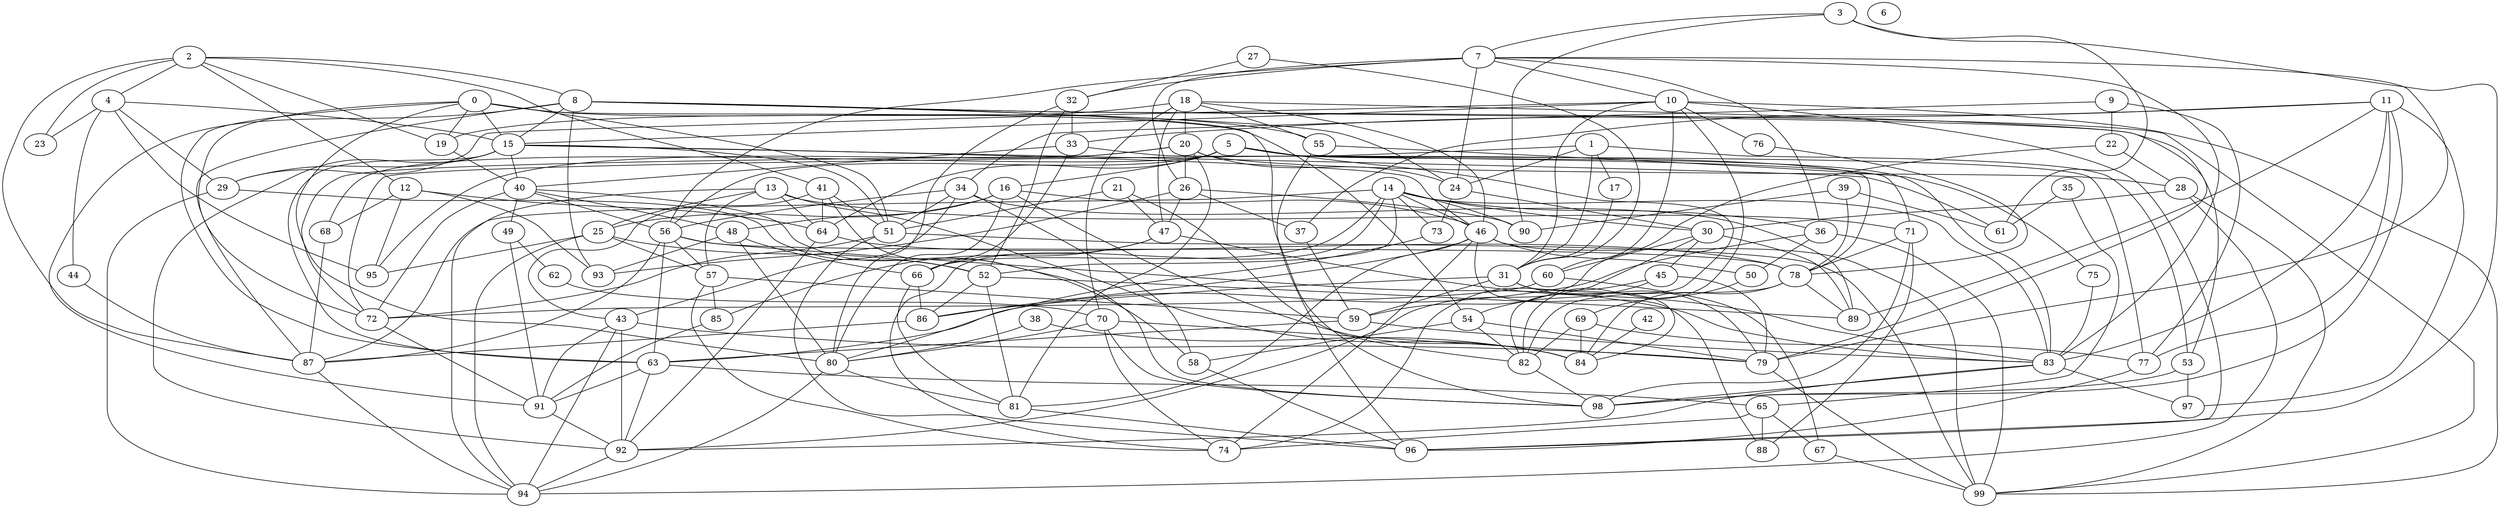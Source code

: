 strict graph "gnp_random_graph(100,0.06)" {
0;
1;
2;
3;
4;
5;
6;
7;
8;
9;
10;
11;
12;
13;
14;
15;
16;
17;
18;
19;
20;
21;
22;
23;
24;
25;
26;
27;
28;
29;
30;
31;
32;
33;
34;
35;
36;
37;
38;
39;
40;
41;
42;
43;
44;
45;
46;
47;
48;
49;
50;
51;
52;
53;
54;
55;
56;
57;
58;
59;
60;
61;
62;
63;
64;
65;
66;
67;
68;
69;
70;
71;
72;
73;
74;
75;
76;
77;
78;
79;
80;
81;
82;
83;
84;
85;
86;
87;
88;
89;
90;
91;
92;
93;
94;
95;
96;
97;
98;
99;
0 -- 19  [is_available=True, prob="0.93497213259"];
0 -- 72  [is_available=True, prob="0.270089782671"];
0 -- 15  [is_available=True, prob="0.8530518942"];
0 -- 80  [is_available=True, prob="0.638112912281"];
0 -- 51  [is_available=True, prob="0.134476044406"];
0 -- 54  [is_available=True, prob="0.197486885678"];
0 -- 55  [is_available=True, prob="0.807500961774"];
0 -- 63  [is_available=True, prob="0.90342831108"];
1 -- 24  [is_available=True, prob="0.587540413444"];
1 -- 17  [is_available=True, prob="0.589172116662"];
1 -- 53  [is_available=True, prob="0.213584049158"];
1 -- 72  [is_available=True, prob="0.440361883043"];
1 -- 31  [is_available=True, prob="0.133141677916"];
2 -- 4  [is_available=True, prob="0.105612315634"];
2 -- 8  [is_available=True, prob="1.0"];
2 -- 41  [is_available=True, prob="0.20582779993"];
2 -- 87  [is_available=True, prob="0.277486539506"];
2 -- 12  [is_available=True, prob="0.943553169892"];
2 -- 19  [is_available=True, prob="0.972643929235"];
2 -- 23  [is_available=True, prob="0.996791785272"];
3 -- 96  [is_available=True, prob="0.354550412439"];
3 -- 90  [is_available=True, prob="1.0"];
3 -- 61  [is_available=True, prob="0.523956484127"];
3 -- 7  [is_available=True, prob="0.89636200578"];
4 -- 44  [is_available=True, prob="0.648291786617"];
4 -- 15  [is_available=True, prob="0.797113359373"];
4 -- 23  [is_available=True, prob="1.0"];
4 -- 29  [is_available=True, prob="0.575533516509"];
4 -- 95  [is_available=True, prob="0.966735909723"];
5 -- 64  [is_available=True, prob="0.821525799272"];
5 -- 68  [is_available=True, prob="0.395278531257"];
5 -- 71  [is_available=True, prob="0.399696079739"];
5 -- 77  [is_available=True, prob="1.0"];
5 -- 16  [is_available=True, prob="1.0"];
5 -- 82  [is_available=True, prob="0.266304075634"];
5 -- 83  [is_available=True, prob="0.911502664949"];
5 -- 56  [is_available=True, prob="0.82777685278"];
7 -- 32  [is_available=True, prob="1.0"];
7 -- 36  [is_available=True, prob="0.972547089294"];
7 -- 10  [is_available=True, prob="0.413894713183"];
7 -- 79  [is_available=True, prob="0.771968724633"];
7 -- 56  [is_available=True, prob="1.0"];
7 -- 83  [is_available=True, prob="0.450085631156"];
7 -- 24  [is_available=True, prob="0.14964437565"];
7 -- 26  [is_available=True, prob="0.743426520789"];
8 -- 99  [is_available=True, prob="0.188442330984"];
8 -- 98  [is_available=True, prob="0.772147055567"];
8 -- 15  [is_available=True, prob="0.930638755137"];
8 -- 53  [is_available=True, prob="0.333356761995"];
8 -- 87  [is_available=True, prob="0.0675716265181"];
8 -- 24  [is_available=True, prob="0.440257694313"];
8 -- 91  [is_available=True, prob="0.810605134104"];
8 -- 93  [is_available=True, prob="0.378293537197"];
9 -- 34  [is_available=True, prob="0.248303368838"];
9 -- 77  [is_available=True, prob="0.129785118704"];
9 -- 22  [is_available=True, prob="0.544655543397"];
10 -- 96  [is_available=True, prob="0.876026150764"];
10 -- 99  [is_available=True, prob="0.220531121705"];
10 -- 76  [is_available=True, prob="0.567609039037"];
10 -- 15  [is_available=True, prob="0.896358012038"];
10 -- 82  [is_available=True, prob="0.629280196064"];
10 -- 60  [is_available=True, prob="0.220720337396"];
10 -- 29  [is_available=True, prob="1.0"];
10 -- 31  [is_available=True, prob="1.0"];
11 -- 33  [is_available=True, prob="1.0"];
11 -- 98  [is_available=True, prob="0.53696928999"];
11 -- 37  [is_available=True, prob="0.834405999035"];
11 -- 97  [is_available=True, prob="0.198129561528"];
11 -- 77  [is_available=True, prob="1.0"];
11 -- 83  [is_available=True, prob="1.0"];
11 -- 89  [is_available=True, prob="0.854755852098"];
12 -- 64  [is_available=True, prob="0.659559785389"];
12 -- 68  [is_available=True, prob="0.833110753782"];
12 -- 93  [is_available=True, prob="0.681375357897"];
12 -- 95  [is_available=True, prob="0.407092196082"];
13 -- 64  [is_available=True, prob="0.989682616185"];
13 -- 71  [is_available=True, prob="1.0"];
13 -- 84  [is_available=True, prob="0.854579409283"];
13 -- 57  [is_available=True, prob="0.936595640129"];
13 -- 25  [is_available=True, prob="0.636963909025"];
13 -- 94  [is_available=True, prob="0.333633946187"];
14 -- 66  [is_available=True, prob="0.259104216641"];
14 -- 36  [is_available=True, prob="0.929669131043"];
14 -- 73  [is_available=True, prob="0.448069618074"];
14 -- 74  [is_available=True, prob="0.87355482602"];
14 -- 46  [is_available=True, prob="0.516454809981"];
14 -- 83  [is_available=True, prob="0.0959795715965"];
14 -- 52  [is_available=True, prob="0.974667572694"];
14 -- 87  [is_available=True, prob="0.660728116545"];
14 -- 90  [is_available=True, prob="1.0"];
14 -- 30  [is_available=True, prob="0.0221049794256"];
15 -- 46  [is_available=True, prob="0.802855880311"];
15 -- 61  [is_available=True, prob="0.464178084286"];
15 -- 40  [is_available=True, prob="0.59935259661"];
15 -- 51  [is_available=True, prob="0.139346997189"];
15 -- 92  [is_available=True, prob="1.0"];
15 -- 29  [is_available=True, prob="1.0"];
15 -- 63  [is_available=True, prob="0.779912460578"];
16 -- 80  [is_available=True, prob="0.203732247373"];
16 -- 46  [is_available=True, prob="0.244022773435"];
16 -- 48  [is_available=True, prob="0.0648786130747"];
16 -- 84  [is_available=True, prob="0.737280674722"];
16 -- 25  [is_available=True, prob="1.0"];
17 -- 31  [is_available=True, prob="1.0"];
18 -- 70  [is_available=True, prob="1.0"];
18 -- 46  [is_available=True, prob="0.61998298403"];
18 -- 47  [is_available=True, prob="0.2191466817"];
18 -- 19  [is_available=True, prob="0.445294506616"];
18 -- 20  [is_available=True, prob="0.650450052631"];
18 -- 55  [is_available=True, prob="0.052282243119"];
18 -- 79  [is_available=True, prob="1.0"];
19 -- 40  [is_available=True, prob="0.774745044239"];
20 -- 72  [is_available=True, prob="0.666070908729"];
20 -- 81  [is_available=True, prob="0.362013803494"];
20 -- 24  [is_available=True, prob="1.0"];
20 -- 26  [is_available=True, prob="0.782079821975"];
20 -- 28  [is_available=True, prob="0.153119150608"];
20 -- 95  [is_available=True, prob="0.193303248714"];
21 -- 82  [is_available=True, prob="0.909398631109"];
21 -- 51  [is_available=True, prob="0.360592960499"];
21 -- 47  [is_available=True, prob="1.0"];
22 -- 59  [is_available=True, prob="0.875948253164"];
22 -- 28  [is_available=True, prob="0.8122492341"];
24 -- 73  [is_available=True, prob="0.583761603751"];
24 -- 30  [is_available=True, prob="0.479173237732"];
25 -- 52  [is_available=True, prob="0.444591653368"];
25 -- 57  [is_available=True, prob="0.259111648063"];
25 -- 94  [is_available=True, prob="0.775548978915"];
25 -- 95  [is_available=True, prob="0.549606595434"];
26 -- 37  [is_available=True, prob="0.347628073492"];
26 -- 47  [is_available=True, prob="0.810375800905"];
26 -- 90  [is_available=True, prob="0.0701658209428"];
26 -- 93  [is_available=True, prob="0.469680085798"];
27 -- 32  [is_available=True, prob="0.603649727916"];
27 -- 31  [is_available=True, prob="0.9118474876"];
28 -- 94  [is_available=True, prob="1.0"];
28 -- 99  [is_available=True, prob="1.0"];
28 -- 30  [is_available=True, prob="0.892834830178"];
29 -- 52  [is_available=True, prob="0.3125447369"];
29 -- 94  [is_available=True, prob="1.0"];
30 -- 45  [is_available=True, prob="0.351189523339"];
30 -- 92  [is_available=True, prob="1.0"];
30 -- 89  [is_available=True, prob="0.217392166284"];
30 -- 60  [is_available=True, prob="0.945360386643"];
31 -- 59  [is_available=True, prob="1.0"];
31 -- 79  [is_available=True, prob="0.582097001513"];
31 -- 84  [is_available=True, prob="0.308997620153"];
31 -- 86  [is_available=True, prob="0.532357510888"];
32 -- 80  [is_available=True, prob="0.597482970978"];
32 -- 33  [is_available=True, prob="1.0"];
32 -- 52  [is_available=True, prob="1.0"];
33 -- 40  [is_available=True, prob="0.658427015527"];
33 -- 66  [is_available=True, prob="0.819649233257"];
33 -- 78  [is_available=True, prob="0.488601293373"];
34 -- 43  [is_available=True, prob="0.435982513433"];
34 -- 51  [is_available=True, prob="1.0"];
34 -- 56  [is_available=True, prob="0.543686131767"];
34 -- 89  [is_available=True, prob="0.824515002216"];
34 -- 58  [is_available=True, prob="0.738502571436"];
35 -- 65  [is_available=True, prob="1.0"];
35 -- 61  [is_available=True, prob="0.499047412932"];
36 -- 99  [is_available=True, prob="0.905694059056"];
36 -- 50  [is_available=True, prob="0.139658170825"];
36 -- 63  [is_available=True, prob="0.125551025699"];
37 -- 59  [is_available=True, prob="0.713268212846"];
38 -- 80  [is_available=True, prob="0.194161351714"];
38 -- 84  [is_available=True, prob="1.0"];
39 -- 90  [is_available=True, prob="0.662582361785"];
39 -- 61  [is_available=True, prob="0.759377047267"];
39 -- 78  [is_available=True, prob="0.701270904322"];
40 -- 72  [is_available=True, prob="0.0814594950576"];
40 -- 48  [is_available=True, prob="0.815403927947"];
40 -- 49  [is_available=True, prob="1.0"];
40 -- 56  [is_available=True, prob="0.748583414688"];
40 -- 58  [is_available=True, prob="0.139316529349"];
41 -- 64  [is_available=True, prob="0.36445128246"];
41 -- 51  [is_available=True, prob="0.776998488775"];
41 -- 43  [is_available=True, prob="0.286653486047"];
41 -- 98  [is_available=True, prob="1.0"];
42 -- 84  [is_available=True, prob="1.0"];
43 -- 79  [is_available=True, prob="0.154327638618"];
43 -- 91  [is_available=True, prob="0.701052626668"];
43 -- 92  [is_available=True, prob="0.424302216991"];
43 -- 94  [is_available=True, prob="0.600978730842"];
44 -- 87  [is_available=True, prob="0.777515325674"];
45 -- 74  [is_available=True, prob="0.706270507365"];
45 -- 54  [is_available=True, prob="0.18421104748"];
45 -- 79  [is_available=True, prob="1.0"];
46 -- 99  [is_available=True, prob="0.433036542506"];
46 -- 74  [is_available=True, prob="0.952511914348"];
46 -- 50  [is_available=True, prob="0.335748839946"];
46 -- 81  [is_available=True, prob="0.376257445601"];
46 -- 86  [is_available=True, prob="1.0"];
46 -- 88  [is_available=True, prob="1.0"];
47 -- 66  [is_available=True, prob="1.0"];
47 -- 83  [is_available=True, prob="0.0320263639796"];
47 -- 85  [is_available=True, prob="1.0"];
48 -- 66  [is_available=True, prob="0.805507258941"];
48 -- 93  [is_available=True, prob="0.663421669286"];
48 -- 80  [is_available=True, prob="0.641956040993"];
49 -- 91  [is_available=True, prob="0.255637988261"];
49 -- 62  [is_available=True, prob="1.0"];
50 -- 69  [is_available=True, prob="1.0"];
51 -- 96  [is_available=True, prob="0.907928004144"];
51 -- 99  [is_available=True, prob="1.0"];
51 -- 72  [is_available=True, prob="0.210945665019"];
52 -- 81  [is_available=True, prob="0.984358892853"];
52 -- 86  [is_available=True, prob="0.570321010728"];
52 -- 89  [is_available=True, prob="0.327396498445"];
53 -- 98  [is_available=True, prob="0.775091923479"];
53 -- 97  [is_available=True, prob="0.482570561994"];
54 -- 58  [is_available=True, prob="0.948819385301"];
54 -- 82  [is_available=True, prob="0.77330242652"];
54 -- 79  [is_available=True, prob="0.32348513384"];
55 -- 96  [is_available=True, prob="1.0"];
55 -- 75  [is_available=True, prob="1.0"];
56 -- 78  [is_available=True, prob="0.790912551176"];
56 -- 83  [is_available=True, prob="0.0719086649454"];
56 -- 87  [is_available=True, prob="1.0"];
56 -- 57  [is_available=True, prob="0.0557188262163"];
56 -- 63  [is_available=True, prob="0.894111563899"];
57 -- 74  [is_available=True, prob="0.689886500093"];
57 -- 85  [is_available=True, prob="0.544838317206"];
57 -- 59  [is_available=True, prob="0.920486971869"];
58 -- 96  [is_available=True, prob="1.0"];
59 -- 83  [is_available=True, prob="1.0"];
59 -- 63  [is_available=True, prob="1.0"];
60 -- 72  [is_available=True, prob="1.0"];
60 -- 67  [is_available=True, prob="0.312734155954"];
62 -- 70  [is_available=True, prob="0.926109729752"];
63 -- 65  [is_available=True, prob="0.986598852913"];
63 -- 91  [is_available=True, prob="0.226467374528"];
63 -- 92  [is_available=True, prob="0.079677964686"];
64 -- 78  [is_available=True, prob="0.136188866322"];
64 -- 92  [is_available=True, prob="0.612486482103"];
65 -- 88  [is_available=True, prob="0.364712250918"];
65 -- 67  [is_available=True, prob="1.0"];
65 -- 74  [is_available=True, prob="1.0"];
66 -- 81  [is_available=True, prob="1.0"];
66 -- 86  [is_available=True, prob="1.0"];
67 -- 99  [is_available=True, prob="0.934442806375"];
68 -- 87  [is_available=True, prob="0.688310631308"];
69 -- 84  [is_available=True, prob="0.402325451064"];
69 -- 82  [is_available=True, prob="0.737839428483"];
69 -- 77  [is_available=True, prob="0.365490253347"];
70 -- 98  [is_available=True, prob="0.633301863723"];
70 -- 74  [is_available=True, prob="0.293013280807"];
70 -- 79  [is_available=True, prob="0.859520195224"];
70 -- 80  [is_available=True, prob="0.196576213258"];
71 -- 88  [is_available=True, prob="0.977776644786"];
71 -- 98  [is_available=True, prob="0.640693442327"];
71 -- 78  [is_available=True, prob="0.48502311604"];
72 -- 91  [is_available=True, prob="0.985493451334"];
73 -- 80  [is_available=True, prob="0.773694749707"];
75 -- 83  [is_available=True, prob="0.117309622863"];
76 -- 78  [is_available=True, prob="1.0"];
77 -- 96  [is_available=True, prob="0.480414303071"];
78 -- 82  [is_available=True, prob="1.0"];
78 -- 84  [is_available=True, prob="0.868726568341"];
78 -- 89  [is_available=True, prob="1.0"];
79 -- 99  [is_available=True, prob="1.0"];
80 -- 81  [is_available=True, prob="0.0721398859505"];
80 -- 94  [is_available=True, prob="0.297152102363"];
81 -- 96  [is_available=True, prob="0.315627338677"];
82 -- 98  [is_available=True, prob="0.194726641546"];
83 -- 97  [is_available=True, prob="0.944767218977"];
83 -- 98  [is_available=True, prob="0.447309849044"];
83 -- 92  [is_available=True, prob="0.61348662396"];
85 -- 91  [is_available=True, prob="1.0"];
86 -- 87  [is_available=True, prob="0.63940031337"];
87 -- 94  [is_available=True, prob="0.736745480676"];
91 -- 92  [is_available=True, prob="0.0562826275923"];
92 -- 94  [is_available=True, prob="1.0"];
}
